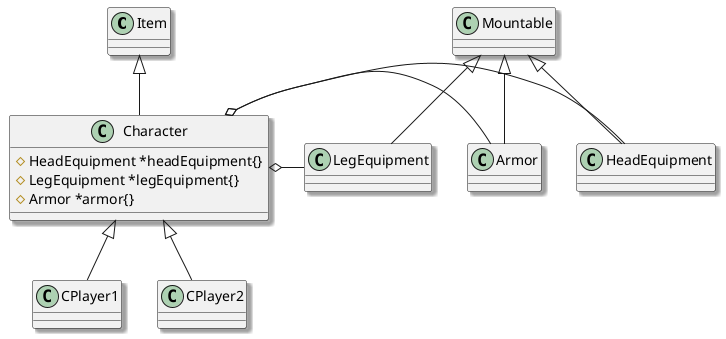 @startuml

skinparam shadowing true

class Item {
}

class Character {
    # HeadEquipment *headEquipment{}
    # LegEquipment *legEquipment{}
    # Armor *armor{}
}

Item <|-- Character

Mountable <|-- HeadEquipment
Mountable <|-- Armor
Mountable <|-- LegEquipment

Character o-right- HeadEquipment
Character o-right- Armor
Character o-right- LegEquipment

Character <|-- CPlayer1
Character <|-- CPlayer2

@enduml
